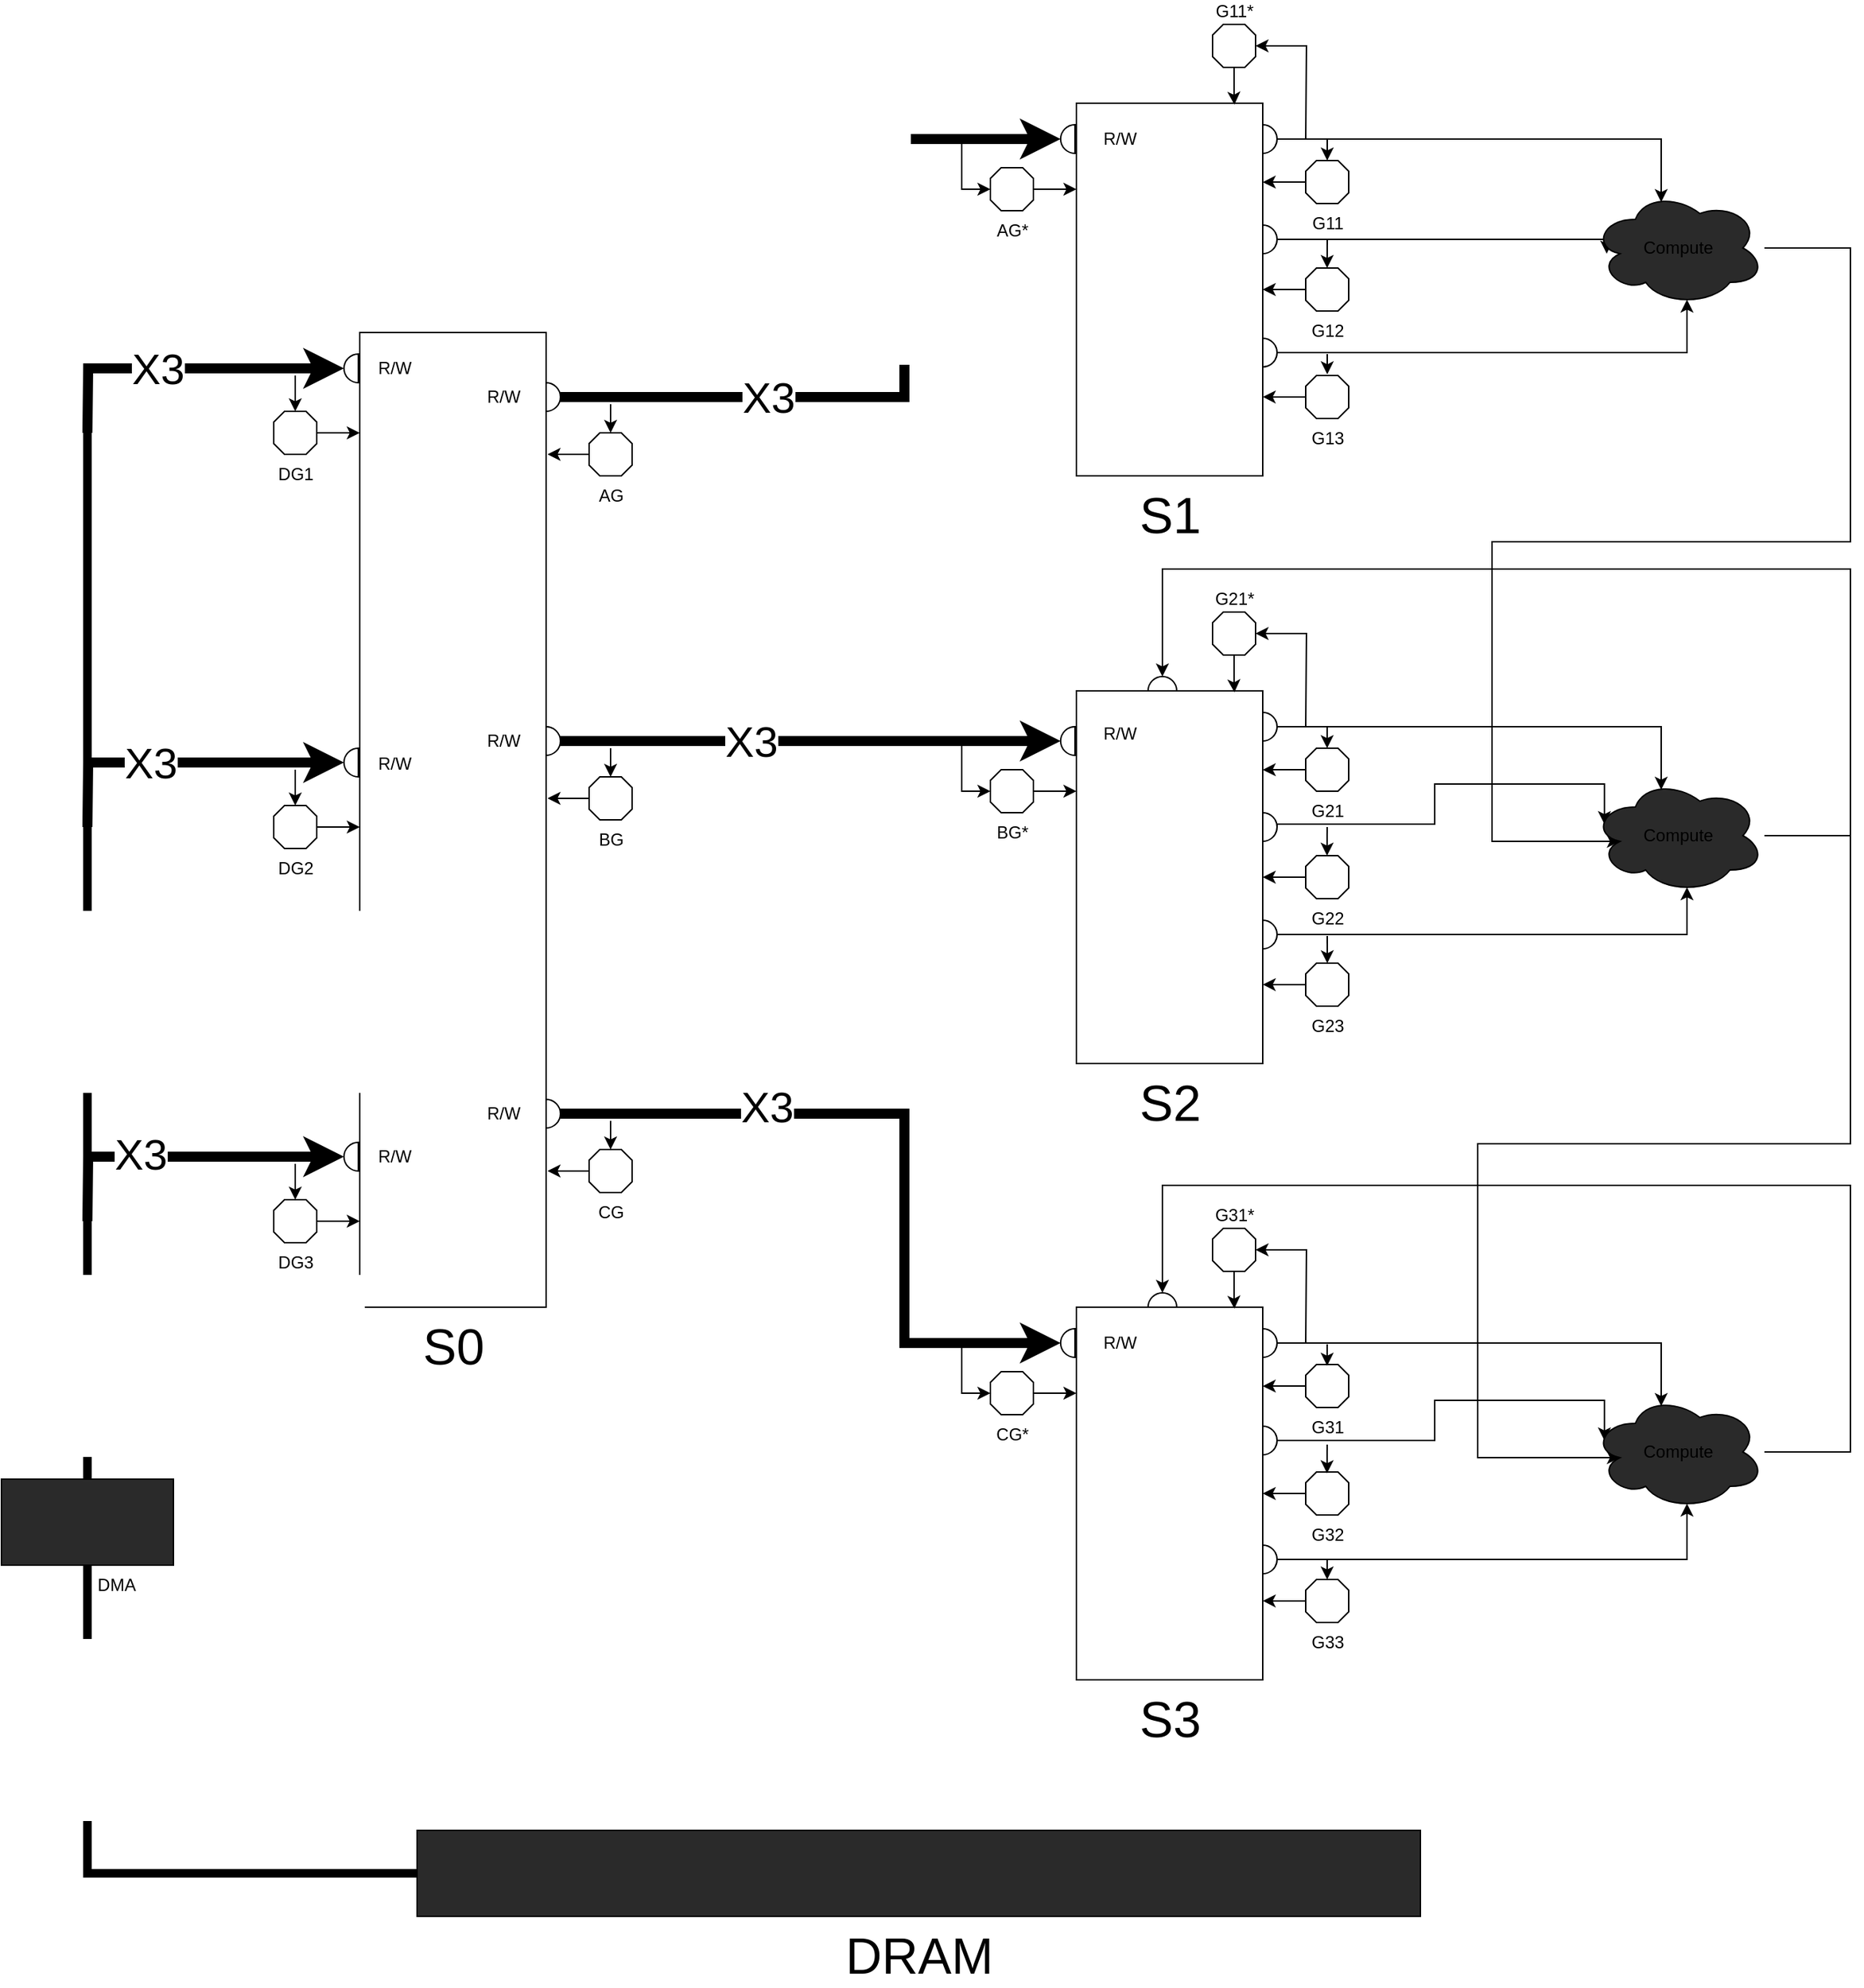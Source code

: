 <mxfile version="13.1.3" pages="2">
    <diagram id="6hGFLwfOUW9BJ-s0fimq" name="Page-1">
        <mxGraphModel dx="2553" dy="1896" grid="1" gridSize="10" guides="1" tooltips="1" connect="1" arrows="1" fold="1" page="1" pageScale="1" pageWidth="827" pageHeight="1169" math="0" shadow="0">
            <root>
                <mxCell id="0"/>
                <mxCell id="1" parent="0"/>
                <mxCell id="2" value="&lt;font style=&quot;font-size: 35px&quot;&gt;S0&lt;/font&gt;" style="verticalLabelPosition=bottom;verticalAlign=top;html=1;shape=mxgraph.basic.rect;fillColor2=none;strokeWidth=1;size=20;indent=5;" parent="1" vertex="1">
                    <mxGeometry x="180" y="-135" width="130" height="680" as="geometry"/>
                </mxCell>
                <mxCell id="91" style="edgeStyle=orthogonalEdgeStyle;rounded=0;orthogonalLoop=1;jettySize=auto;html=1;startArrow=classic;startFill=1;endArrow=none;endFill=0;exitX=0.5;exitY=0;exitDx=0;exitDy=0;exitPerimeter=0;" parent="1" source="5" edge="1">
                    <mxGeometry relative="1" as="geometry">
                        <mxPoint x="355" y="-85" as="targetPoint"/>
                        <Array as="points">
                            <mxPoint x="355" y="-75"/>
                        </Array>
                    </mxGeometry>
                </mxCell>
                <mxCell id="307" style="edgeStyle=orthogonalEdgeStyle;rounded=0;orthogonalLoop=1;jettySize=auto;html=1;strokeWidth=1;" parent="1" source="5" edge="1">
                    <mxGeometry relative="1" as="geometry">
                        <mxPoint x="311" y="-50" as="targetPoint"/>
                    </mxGeometry>
                </mxCell>
                <mxCell id="5" value="AG" style="verticalLabelPosition=bottom;verticalAlign=top;html=1;shape=mxgraph.basic.polygon;polyCoords=[[0.25,0],[0.75,0],[1,0.25],[1,0.75],[0.75,1],[0.25,1],[0,0.75],[0,0.25]];polyline=0;" parent="1" vertex="1">
                    <mxGeometry x="340" y="-65" width="30" height="30" as="geometry"/>
                </mxCell>
                <mxCell id="242" style="edgeStyle=orthogonalEdgeStyle;rounded=0;orthogonalLoop=1;jettySize=auto;html=1;entryX=0.5;entryY=1;entryDx=0;entryDy=0;entryPerimeter=0;strokeWidth=7;" parent="1" source="19" target="45" edge="1">
                    <mxGeometry relative="1" as="geometry">
                        <Array as="points">
                            <mxPoint x="560" y="-90"/>
                            <mxPoint x="560" y="-270"/>
                        </Array>
                    </mxGeometry>
                </mxCell>
                <mxCell id="300" value="&lt;font style=&quot;font-size: 30px&quot;&gt;X3&lt;/font&gt;" style="edgeLabel;html=1;align=center;verticalAlign=middle;resizable=0;points=[];" parent="242" vertex="1" connectable="0">
                    <mxGeometry x="-0.31" y="88" relative="1" as="geometry">
                        <mxPoint x="-37.65" y="88" as="offset"/>
                    </mxGeometry>
                </mxCell>
                <mxCell id="19" value="" style="verticalLabelPosition=bottom;verticalAlign=top;html=1;shape=mxgraph.basic.half_circle;rotation=-90;fillColor=#FFFFFF;" parent="1" vertex="1">
                    <mxGeometry x="305" y="-95" width="20" height="10" as="geometry"/>
                </mxCell>
                <mxCell id="31" style="edgeStyle=orthogonalEdgeStyle;rounded=0;orthogonalLoop=1;jettySize=auto;html=1;strokeWidth=6;endArrow=none;endFill=0;" parent="1" source="24" edge="1">
                    <mxGeometry relative="1" as="geometry">
                        <Array as="points">
                            <mxPoint x="580" y="940"/>
                            <mxPoint x="-10" y="940"/>
                        </Array>
                        <mxPoint x="-10" y="-65" as="targetPoint"/>
                    </mxGeometry>
                </mxCell>
                <mxCell id="24" value="&lt;font style=&quot;font-size: 35px&quot;&gt;DRAM&lt;/font&gt;" style="verticalLabelPosition=bottom;verticalAlign=top;html=1;shape=mxgraph.basic.rect;fillColor2=none;strokeWidth=1;size=20;indent=5;fillColor=#2A2A2A;" parent="1" vertex="1">
                    <mxGeometry x="220" y="910" width="700" height="60" as="geometry"/>
                </mxCell>
                <mxCell id="297" style="edgeStyle=orthogonalEdgeStyle;rounded=0;orthogonalLoop=1;jettySize=auto;html=1;startArrow=classic;startFill=1;endArrow=none;endFill=0;strokeWidth=7;" parent="1" source="28" edge="1">
                    <mxGeometry relative="1" as="geometry">
                        <mxPoint x="-10" y="-65" as="targetPoint"/>
                    </mxGeometry>
                </mxCell>
                <mxCell id="304" value="&lt;span style=&quot;font-size: 30px&quot;&gt;X3&lt;/span&gt;" style="edgeLabel;html=1;align=center;verticalAlign=middle;resizable=0;points=[];" parent="297" vertex="1" connectable="0">
                    <mxGeometry x="0.165" relative="1" as="geometry">
                        <mxPoint as="offset"/>
                    </mxGeometry>
                </mxCell>
                <mxCell id="28" value="&lt;blockquote style=&quot;margin: 0 0 0 40px ; border: none ; padding: 0px&quot;&gt;&lt;br&gt;&lt;/blockquote&gt;" style="verticalLabelPosition=bottom;verticalAlign=middle;html=1;shape=mxgraph.basic.half_circle;rotation=90;fillColor=#FFFFFF;labelPosition=center;align=center;horizontal=0;" parent="1" vertex="1">
                    <mxGeometry x="164" y="-115" width="20" height="10" as="geometry"/>
                </mxCell>
                <mxCell id="30" style="edgeStyle=orthogonalEdgeStyle;rounded=0;orthogonalLoop=1;jettySize=auto;html=1;" parent="1" edge="1">
                    <mxGeometry relative="1" as="geometry">
                        <mxPoint x="180" y="-65" as="targetPoint"/>
                        <mxPoint x="150" y="-65" as="sourcePoint"/>
                    </mxGeometry>
                </mxCell>
                <mxCell id="96" style="edgeStyle=orthogonalEdgeStyle;rounded=0;orthogonalLoop=1;jettySize=auto;html=1;startArrow=classic;startFill=1;endArrow=none;endFill=0;" parent="1" source="29" edge="1">
                    <mxGeometry relative="1" as="geometry">
                        <mxPoint x="135" y="-105" as="targetPoint"/>
                    </mxGeometry>
                </mxCell>
                <mxCell id="29" value="DG1" style="verticalLabelPosition=bottom;verticalAlign=top;html=1;shape=mxgraph.basic.polygon;polyCoords=[[0.25,0],[0.75,0],[1,0.25],[1,0.75],[0.75,1],[0.25,1],[0,0.75],[0,0.25]];polyline=0;" parent="1" vertex="1">
                    <mxGeometry x="120" y="-80" width="30" height="30" as="geometry"/>
                </mxCell>
                <mxCell id="34" value="&lt;blockquote style=&quot;margin: 0 0 0 40px ; border: none ; padding: 0px&quot;&gt;DMA&lt;/blockquote&gt;" style="verticalLabelPosition=bottom;verticalAlign=top;html=1;shape=mxgraph.basic.rect;fillColor2=none;strokeWidth=1;size=20;indent=5;fillColor=#2A2A2A;" parent="1" vertex="1">
                    <mxGeometry x="-70" y="665" width="120" height="60" as="geometry"/>
                </mxCell>
                <mxCell id="35" value="&lt;font style=&quot;font-size: 35px&quot;&gt;S1&lt;br&gt;&lt;br&gt;&lt;/font&gt;" style="verticalLabelPosition=bottom;verticalAlign=top;html=1;shape=mxgraph.basic.rect;fillColor2=none;strokeWidth=1;size=20;indent=5;" parent="1" vertex="1">
                    <mxGeometry x="680" y="-295" width="130" height="260" as="geometry"/>
                </mxCell>
                <mxCell id="36" style="edgeStyle=orthogonalEdgeStyle;rounded=0;orthogonalLoop=1;jettySize=auto;html=1;entryX=1;entryY=0.212;entryDx=0;entryDy=0;entryPerimeter=0;" parent="1" source="37" target="35" edge="1">
                    <mxGeometry relative="1" as="geometry"/>
                </mxCell>
                <mxCell id="330" style="edgeStyle=orthogonalEdgeStyle;rounded=0;orthogonalLoop=1;jettySize=auto;html=1;strokeWidth=1;startArrow=classic;startFill=1;endArrow=none;endFill=0;" parent="1" edge="1">
                    <mxGeometry relative="1" as="geometry">
                        <mxPoint x="855" y="-270" as="targetPoint"/>
                        <mxPoint x="855" y="-255" as="sourcePoint"/>
                    </mxGeometry>
                </mxCell>
                <mxCell id="37" value="G11" style="verticalLabelPosition=bottom;verticalAlign=top;html=1;shape=mxgraph.basic.polygon;polyCoords=[[0.25,0],[0.75,0],[1,0.25],[1,0.75],[0.75,1],[0.25,1],[0,0.75],[0,0.25]];polyline=0;" parent="1" vertex="1">
                    <mxGeometry x="840" y="-255" width="30" height="30" as="geometry"/>
                </mxCell>
                <mxCell id="38" style="edgeStyle=orthogonalEdgeStyle;rounded=0;orthogonalLoop=1;jettySize=auto;html=1;" parent="1" source="39" target="35" edge="1">
                    <mxGeometry relative="1" as="geometry"/>
                </mxCell>
                <mxCell id="39" value="G12" style="verticalLabelPosition=bottom;verticalAlign=top;html=1;shape=mxgraph.basic.polygon;polyCoords=[[0.25,0],[0.75,0],[1,0.25],[1,0.75],[0.75,1],[0.25,1],[0,0.75],[0,0.25]];polyline=0;" parent="1" vertex="1">
                    <mxGeometry x="840" y="-180" width="30" height="30" as="geometry"/>
                </mxCell>
                <mxCell id="40" style="edgeStyle=orthogonalEdgeStyle;rounded=0;orthogonalLoop=1;jettySize=auto;html=1;entryX=1;entryY=0.788;entryDx=0;entryDy=0;entryPerimeter=0;" parent="1" source="41" target="35" edge="1">
                    <mxGeometry relative="1" as="geometry"/>
                </mxCell>
                <mxCell id="41" value="G13" style="verticalLabelPosition=bottom;verticalAlign=top;html=1;shape=mxgraph.basic.polygon;polyCoords=[[0.25,0],[0.75,0],[1,0.25],[1,0.75],[0.75,1],[0.25,1],[0,0.75],[0,0.25]];polyline=0;" parent="1" vertex="1">
                    <mxGeometry x="840" y="-105" width="30" height="30" as="geometry"/>
                </mxCell>
                <mxCell id="109" style="edgeStyle=orthogonalEdgeStyle;rounded=0;orthogonalLoop=1;jettySize=auto;html=1;exitX=0.5;exitY=1;exitDx=0;exitDy=0;exitPerimeter=0;entryX=0.4;entryY=0.1;entryDx=0;entryDy=0;entryPerimeter=0;startArrow=none;startFill=0;endArrow=classic;endFill=1;" parent="1" source="42" target="105" edge="1">
                    <mxGeometry relative="1" as="geometry"/>
                </mxCell>
                <mxCell id="42" value="" style="verticalLabelPosition=bottom;verticalAlign=top;html=1;shape=mxgraph.basic.half_circle;rotation=-90;fillColor=#FFFFFF;" parent="1" vertex="1">
                    <mxGeometry x="805" y="-275" width="20" height="10" as="geometry"/>
                </mxCell>
                <mxCell id="108" style="edgeStyle=orthogonalEdgeStyle;rounded=0;orthogonalLoop=1;jettySize=auto;html=1;exitX=0.5;exitY=1;exitDx=0;exitDy=0;exitPerimeter=0;startArrow=none;startFill=0;endArrow=classic;endFill=1;" parent="1" source="43" edge="1">
                    <mxGeometry relative="1" as="geometry">
                        <mxPoint x="1050" y="-190" as="targetPoint"/>
                        <Array as="points">
                            <mxPoint x="1050" y="-200"/>
                        </Array>
                    </mxGeometry>
                </mxCell>
                <mxCell id="43" value="" style="verticalLabelPosition=bottom;verticalAlign=top;html=1;shape=mxgraph.basic.half_circle;rotation=-90;fillColor=#FFFFFF;" parent="1" vertex="1">
                    <mxGeometry x="805" y="-205" width="20" height="10" as="geometry"/>
                </mxCell>
                <mxCell id="106" style="edgeStyle=orthogonalEdgeStyle;rounded=0;orthogonalLoop=1;jettySize=auto;html=1;exitX=0.5;exitY=1;exitDx=0;exitDy=0;exitPerimeter=0;entryX=0.55;entryY=0.95;entryDx=0;entryDy=0;entryPerimeter=0;startArrow=none;startFill=0;endArrow=classic;endFill=1;" parent="1" source="44" target="105" edge="1">
                    <mxGeometry relative="1" as="geometry">
                        <Array as="points">
                            <mxPoint x="1106" y="-121"/>
                        </Array>
                    </mxGeometry>
                </mxCell>
                <mxCell id="44" value="" style="verticalLabelPosition=bottom;verticalAlign=top;html=1;shape=mxgraph.basic.half_circle;rotation=-90;fillColor=#FFFFFF;" parent="1" vertex="1">
                    <mxGeometry x="805" y="-126" width="20" height="10" as="geometry"/>
                </mxCell>
                <mxCell id="45" value="" style="verticalLabelPosition=bottom;verticalAlign=top;html=1;shape=mxgraph.basic.half_circle;rotation=90;fillColor=#FFFFFF;" parent="1" vertex="1">
                    <mxGeometry x="664" y="-275" width="20" height="10" as="geometry"/>
                </mxCell>
                <mxCell id="46" style="edgeStyle=orthogonalEdgeStyle;rounded=0;orthogonalLoop=1;jettySize=auto;html=1;" parent="1" source="47" edge="1">
                    <mxGeometry relative="1" as="geometry">
                        <mxPoint x="680" y="-235" as="targetPoint"/>
                    </mxGeometry>
                </mxCell>
                <mxCell id="93" style="edgeStyle=orthogonalEdgeStyle;rounded=0;orthogonalLoop=1;jettySize=auto;html=1;startArrow=classic;startFill=1;endArrow=none;endFill=0;" parent="1" source="47" edge="1">
                    <mxGeometry relative="1" as="geometry">
                        <mxPoint x="600" y="-265" as="targetPoint"/>
                    </mxGeometry>
                </mxCell>
                <mxCell id="47" value="AG*" style="verticalLabelPosition=bottom;verticalAlign=top;html=1;shape=mxgraph.basic.polygon;polyCoords=[[0.25,0],[0.75,0],[1,0.25],[1,0.75],[0.75,1],[0.25,1],[0,0.75],[0,0.25]];polyline=0;" parent="1" vertex="1">
                    <mxGeometry x="620" y="-250" width="30" height="30" as="geometry"/>
                </mxCell>
                <mxCell id="166" style="edgeStyle=orthogonalEdgeStyle;rounded=0;orthogonalLoop=1;jettySize=auto;html=1;entryX=0.16;entryY=0.55;entryDx=0;entryDy=0;entryPerimeter=0;startArrow=none;startFill=0;endArrow=classic;endFill=1;jumpStyle=arc;jumpSize=20;" parent="1" source="105" target="136" edge="1">
                    <mxGeometry relative="1" as="geometry">
                        <Array as="points">
                            <mxPoint x="1220" y="-194"/>
                            <mxPoint x="1220" y="11"/>
                            <mxPoint x="970" y="11"/>
                            <mxPoint x="970" y="220"/>
                        </Array>
                    </mxGeometry>
                </mxCell>
                <mxCell id="105" value="Compute" style="ellipse;shape=cloud;whiteSpace=wrap;html=1;fillColor=#2A2A2A;" parent="1" vertex="1">
                    <mxGeometry x="1040" y="-234" width="120" height="80" as="geometry"/>
                </mxCell>
                <mxCell id="115" style="edgeStyle=orthogonalEdgeStyle;rounded=0;orthogonalLoop=1;jettySize=auto;html=1;startArrow=none;startFill=0;endArrow=classic;endFill=1;entryX=0.848;entryY=0.004;entryDx=0;entryDy=0;entryPerimeter=0;" parent="1" source="114" target="35" edge="1">
                    <mxGeometry relative="1" as="geometry">
                        <mxPoint x="790" y="-300" as="targetPoint"/>
                    </mxGeometry>
                </mxCell>
                <mxCell id="117" style="edgeStyle=orthogonalEdgeStyle;rounded=0;orthogonalLoop=1;jettySize=auto;html=1;startArrow=classic;startFill=1;endArrow=none;endFill=0;" parent="1" source="114" edge="1">
                    <mxGeometry relative="1" as="geometry">
                        <mxPoint x="840" y="-270" as="targetPoint"/>
                    </mxGeometry>
                </mxCell>
                <mxCell id="114" value="G11*" style="verticalLabelPosition=top;verticalAlign=bottom;html=1;shape=mxgraph.basic.polygon;polyCoords=[[0.25,0],[0.75,0],[1,0.25],[1,0.75],[0.75,1],[0.25,1],[0,0.75],[0,0.25]];polyline=0;labelPosition=center;align=center;" parent="1" vertex="1">
                    <mxGeometry x="775" y="-350" width="30" height="30" as="geometry"/>
                </mxCell>
                <mxCell id="118" value="&lt;font style=&quot;font-size: 35px&quot;&gt;S2&lt;/font&gt;" style="verticalLabelPosition=bottom;verticalAlign=top;html=1;shape=mxgraph.basic.rect;fillColor2=none;strokeWidth=1;size=20;indent=5;" parent="1" vertex="1">
                    <mxGeometry x="680" y="115" width="130" height="260" as="geometry"/>
                </mxCell>
                <mxCell id="119" style="edgeStyle=orthogonalEdgeStyle;rounded=0;orthogonalLoop=1;jettySize=auto;html=1;entryX=1;entryY=0.212;entryDx=0;entryDy=0;entryPerimeter=0;" parent="1" source="120" target="118" edge="1">
                    <mxGeometry relative="1" as="geometry"/>
                </mxCell>
                <mxCell id="120" value="G21" style="verticalLabelPosition=bottom;verticalAlign=top;html=1;shape=mxgraph.basic.polygon;polyCoords=[[0.25,0],[0.75,0],[1,0.25],[1,0.75],[0.75,1],[0.25,1],[0,0.75],[0,0.25]];polyline=0;" parent="1" vertex="1">
                    <mxGeometry x="840" y="155" width="30" height="30" as="geometry"/>
                </mxCell>
                <mxCell id="121" style="edgeStyle=orthogonalEdgeStyle;rounded=0;orthogonalLoop=1;jettySize=auto;html=1;" parent="1" source="122" target="118" edge="1">
                    <mxGeometry relative="1" as="geometry"/>
                </mxCell>
                <mxCell id="122" value="G22" style="verticalLabelPosition=bottom;verticalAlign=top;html=1;shape=mxgraph.basic.polygon;polyCoords=[[0.25,0],[0.75,0],[1,0.25],[1,0.75],[0.75,1],[0.25,1],[0,0.75],[0,0.25]];polyline=0;" parent="1" vertex="1">
                    <mxGeometry x="840" y="230" width="30" height="30" as="geometry"/>
                </mxCell>
                <mxCell id="123" style="edgeStyle=orthogonalEdgeStyle;rounded=0;orthogonalLoop=1;jettySize=auto;html=1;entryX=1;entryY=0.788;entryDx=0;entryDy=0;entryPerimeter=0;" parent="1" source="124" target="118" edge="1">
                    <mxGeometry relative="1" as="geometry"/>
                </mxCell>
                <mxCell id="124" value="G23" style="verticalLabelPosition=bottom;verticalAlign=top;html=1;shape=mxgraph.basic.polygon;polyCoords=[[0.25,0],[0.75,0],[1,0.25],[1,0.75],[0.75,1],[0.25,1],[0,0.75],[0,0.25]];polyline=0;" parent="1" vertex="1">
                    <mxGeometry x="840" y="305" width="30" height="30" as="geometry"/>
                </mxCell>
                <mxCell id="125" style="edgeStyle=orthogonalEdgeStyle;rounded=0;orthogonalLoop=1;jettySize=auto;html=1;exitX=0.5;exitY=1;exitDx=0;exitDy=0;exitPerimeter=0;entryX=0.4;entryY=0.1;entryDx=0;entryDy=0;entryPerimeter=0;startArrow=none;startFill=0;endArrow=classic;endFill=1;" parent="1" source="126" target="136" edge="1">
                    <mxGeometry relative="1" as="geometry"/>
                </mxCell>
                <mxCell id="126" value="" style="verticalLabelPosition=bottom;verticalAlign=top;html=1;shape=mxgraph.basic.half_circle;rotation=-90;fillColor=#FFFFFF;" parent="1" vertex="1">
                    <mxGeometry x="805" y="135" width="20" height="10" as="geometry"/>
                </mxCell>
                <mxCell id="127" style="edgeStyle=orthogonalEdgeStyle;rounded=0;orthogonalLoop=1;jettySize=auto;html=1;exitX=0.5;exitY=1;exitDx=0;exitDy=0;exitPerimeter=0;startArrow=none;startFill=0;endArrow=classic;endFill=1;entryX=0.07;entryY=0.4;entryDx=0;entryDy=0;entryPerimeter=0;" parent="1" source="128" target="136" edge="1">
                    <mxGeometry relative="1" as="geometry">
                        <mxPoint x="1050" y="220" as="targetPoint"/>
                        <Array as="points">
                            <mxPoint x="820" y="208"/>
                            <mxPoint x="930" y="208"/>
                            <mxPoint x="930" y="180"/>
                            <mxPoint x="1048" y="180"/>
                        </Array>
                    </mxGeometry>
                </mxCell>
                <mxCell id="128" value="" style="verticalLabelPosition=bottom;verticalAlign=top;html=1;shape=mxgraph.basic.half_circle;rotation=-90;fillColor=#FFFFFF;" parent="1" vertex="1">
                    <mxGeometry x="805" y="205" width="20" height="10" as="geometry"/>
                </mxCell>
                <mxCell id="129" style="edgeStyle=orthogonalEdgeStyle;rounded=0;orthogonalLoop=1;jettySize=auto;html=1;exitX=0.5;exitY=1;exitDx=0;exitDy=0;exitPerimeter=0;entryX=0.55;entryY=0.95;entryDx=0;entryDy=0;entryPerimeter=0;startArrow=none;startFill=0;endArrow=classic;endFill=1;" parent="1" source="130" target="136" edge="1">
                    <mxGeometry relative="1" as="geometry"/>
                </mxCell>
                <mxCell id="130" value="" style="verticalLabelPosition=bottom;verticalAlign=top;html=1;shape=mxgraph.basic.half_circle;rotation=-90;fillColor=#FFFFFF;" parent="1" vertex="1">
                    <mxGeometry x="805" y="280" width="20" height="10" as="geometry"/>
                </mxCell>
                <mxCell id="135" style="edgeStyle=orthogonalEdgeStyle;rounded=0;orthogonalLoop=1;jettySize=auto;html=1;startArrow=none;startFill=0;endArrow=classic;endFill=1;entryX=0.5;entryY=1;entryDx=0;entryDy=0;entryPerimeter=0;" parent="1" source="136" target="137" edge="1">
                    <mxGeometry relative="1" as="geometry">
                        <mxPoint x="741" y="90" as="targetPoint"/>
                        <Array as="points">
                            <mxPoint x="1220" y="216"/>
                            <mxPoint x="1220" y="30"/>
                            <mxPoint x="740" y="30"/>
                        </Array>
                    </mxGeometry>
                </mxCell>
                <mxCell id="167" style="edgeStyle=orthogonalEdgeStyle;rounded=0;jumpStyle=arc;jumpSize=20;orthogonalLoop=1;jettySize=auto;html=1;startArrow=none;startFill=0;endArrow=classic;endFill=1;entryX=0.16;entryY=0.55;entryDx=0;entryDy=0;entryPerimeter=0;" parent="1" source="136" target="160" edge="1">
                    <mxGeometry relative="1" as="geometry">
                        <mxPoint x="980" y="550" as="targetPoint"/>
                        <Array as="points">
                            <mxPoint x="1220" y="216"/>
                            <mxPoint x="1220" y="431"/>
                            <mxPoint x="960" y="431"/>
                            <mxPoint x="960" y="650"/>
                        </Array>
                    </mxGeometry>
                </mxCell>
                <mxCell id="136" value="&lt;span&gt;Compute&lt;/span&gt;" style="ellipse;shape=cloud;whiteSpace=wrap;html=1;fillColor=#2A2A2A;" parent="1" vertex="1">
                    <mxGeometry x="1040" y="176" width="120" height="80" as="geometry"/>
                </mxCell>
                <mxCell id="137" value="" style="verticalLabelPosition=bottom;verticalAlign=top;html=1;shape=mxgraph.basic.half_circle;rotation=-180;fillColor=#FFFFFF;" parent="1" vertex="1">
                    <mxGeometry x="730" y="105" width="20" height="10" as="geometry"/>
                </mxCell>
                <mxCell id="138" style="edgeStyle=orthogonalEdgeStyle;rounded=0;orthogonalLoop=1;jettySize=auto;html=1;startArrow=none;startFill=0;endArrow=classic;endFill=1;entryX=0.848;entryY=0.004;entryDx=0;entryDy=0;entryPerimeter=0;" parent="1" source="140" target="118" edge="1">
                    <mxGeometry relative="1" as="geometry">
                        <mxPoint x="790" y="110" as="targetPoint"/>
                    </mxGeometry>
                </mxCell>
                <mxCell id="139" style="edgeStyle=orthogonalEdgeStyle;rounded=0;orthogonalLoop=1;jettySize=auto;html=1;startArrow=classic;startFill=1;endArrow=none;endFill=0;" parent="1" source="140" edge="1">
                    <mxGeometry relative="1" as="geometry">
                        <mxPoint x="840" y="140" as="targetPoint"/>
                    </mxGeometry>
                </mxCell>
                <mxCell id="140" value="G21*" style="verticalLabelPosition=top;verticalAlign=bottom;html=1;shape=mxgraph.basic.polygon;polyCoords=[[0.25,0],[0.75,0],[1,0.25],[1,0.75],[0.75,1],[0.25,1],[0,0.75],[0,0.25]];polyline=0;labelPosition=center;align=center;" parent="1" vertex="1">
                    <mxGeometry x="775" y="60" width="30" height="30" as="geometry"/>
                </mxCell>
                <mxCell id="142" value="&lt;font style=&quot;font-size: 35px&quot;&gt;S3&lt;br&gt;&lt;br&gt;&lt;/font&gt;" style="verticalLabelPosition=bottom;verticalAlign=top;html=1;shape=mxgraph.basic.rect;fillColor2=none;strokeWidth=1;size=20;indent=5;" parent="1" vertex="1">
                    <mxGeometry x="680" y="545" width="130" height="260" as="geometry"/>
                </mxCell>
                <mxCell id="143" style="edgeStyle=orthogonalEdgeStyle;rounded=0;orthogonalLoop=1;jettySize=auto;html=1;entryX=1;entryY=0.212;entryDx=0;entryDy=0;entryPerimeter=0;" parent="1" source="144" target="142" edge="1">
                    <mxGeometry relative="1" as="geometry"/>
                </mxCell>
                <mxCell id="144" value="G31" style="verticalLabelPosition=bottom;verticalAlign=top;html=1;shape=mxgraph.basic.polygon;polyCoords=[[0.25,0],[0.75,0],[1,0.25],[1,0.75],[0.75,1],[0.25,1],[0,0.75],[0,0.25]];polyline=0;" parent="1" vertex="1">
                    <mxGeometry x="840" y="585" width="30" height="30" as="geometry"/>
                </mxCell>
                <mxCell id="145" style="edgeStyle=orthogonalEdgeStyle;rounded=0;orthogonalLoop=1;jettySize=auto;html=1;" parent="1" source="146" target="142" edge="1">
                    <mxGeometry relative="1" as="geometry"/>
                </mxCell>
                <mxCell id="146" value="G32" style="verticalLabelPosition=bottom;verticalAlign=top;html=1;shape=mxgraph.basic.polygon;polyCoords=[[0.25,0],[0.75,0],[1,0.25],[1,0.75],[0.75,1],[0.25,1],[0,0.75],[0,0.25]];polyline=0;" parent="1" vertex="1">
                    <mxGeometry x="840" y="660" width="30" height="30" as="geometry"/>
                </mxCell>
                <mxCell id="147" style="edgeStyle=orthogonalEdgeStyle;rounded=0;orthogonalLoop=1;jettySize=auto;html=1;entryX=1;entryY=0.788;entryDx=0;entryDy=0;entryPerimeter=0;" parent="1" source="148" target="142" edge="1">
                    <mxGeometry relative="1" as="geometry"/>
                </mxCell>
                <mxCell id="148" value="G33" style="verticalLabelPosition=bottom;verticalAlign=top;html=1;shape=mxgraph.basic.polygon;polyCoords=[[0.25,0],[0.75,0],[1,0.25],[1,0.75],[0.75,1],[0.25,1],[0,0.75],[0,0.25]];polyline=0;" parent="1" vertex="1">
                    <mxGeometry x="840" y="735" width="30" height="30" as="geometry"/>
                </mxCell>
                <mxCell id="149" style="edgeStyle=orthogonalEdgeStyle;rounded=0;orthogonalLoop=1;jettySize=auto;html=1;exitX=0.5;exitY=1;exitDx=0;exitDy=0;exitPerimeter=0;entryX=0.4;entryY=0.1;entryDx=0;entryDy=0;entryPerimeter=0;startArrow=none;startFill=0;endArrow=classic;endFill=1;" parent="1" source="150" target="160" edge="1">
                    <mxGeometry relative="1" as="geometry"/>
                </mxCell>
                <mxCell id="150" value="" style="verticalLabelPosition=bottom;verticalAlign=top;html=1;shape=mxgraph.basic.half_circle;rotation=-90;fillColor=#FFFFFF;" parent="1" vertex="1">
                    <mxGeometry x="805" y="565" width="20" height="10" as="geometry"/>
                </mxCell>
                <mxCell id="151" style="edgeStyle=orthogonalEdgeStyle;rounded=0;orthogonalLoop=1;jettySize=auto;html=1;exitX=0.5;exitY=1;exitDx=0;exitDy=0;exitPerimeter=0;startArrow=none;startFill=0;endArrow=classic;endFill=1;entryX=0.07;entryY=0.4;entryDx=0;entryDy=0;entryPerimeter=0;" parent="1" source="152" target="160" edge="1">
                    <mxGeometry relative="1" as="geometry">
                        <mxPoint x="1050" y="650" as="targetPoint"/>
                        <Array as="points">
                            <mxPoint x="820" y="638"/>
                            <mxPoint x="930" y="638"/>
                            <mxPoint x="930" y="610"/>
                            <mxPoint x="1048" y="610"/>
                        </Array>
                    </mxGeometry>
                </mxCell>
                <mxCell id="152" value="" style="verticalLabelPosition=bottom;verticalAlign=top;html=1;shape=mxgraph.basic.half_circle;rotation=-90;fillColor=#FFFFFF;" parent="1" vertex="1">
                    <mxGeometry x="805" y="633" width="20" height="10" as="geometry"/>
                </mxCell>
                <mxCell id="153" style="edgeStyle=orthogonalEdgeStyle;rounded=0;orthogonalLoop=1;jettySize=auto;html=1;exitX=0.5;exitY=1;exitDx=0;exitDy=0;exitPerimeter=0;entryX=0.55;entryY=0.95;entryDx=0;entryDy=0;entryPerimeter=0;startArrow=none;startFill=0;endArrow=classic;endFill=1;" parent="1" source="154" target="160" edge="1">
                    <mxGeometry relative="1" as="geometry"/>
                </mxCell>
                <mxCell id="154" value="" style="verticalLabelPosition=bottom;verticalAlign=top;html=1;shape=mxgraph.basic.half_circle;rotation=-90;fillColor=#FFFFFF;" parent="1" vertex="1">
                    <mxGeometry x="805" y="716" width="20" height="10" as="geometry"/>
                </mxCell>
                <mxCell id="159" style="edgeStyle=orthogonalEdgeStyle;rounded=0;orthogonalLoop=1;jettySize=auto;html=1;startArrow=none;startFill=0;endArrow=classic;endFill=1;entryX=0.5;entryY=1;entryDx=0;entryDy=0;entryPerimeter=0;" parent="1" source="160" target="161" edge="1">
                    <mxGeometry relative="1" as="geometry">
                        <mxPoint x="741" y="520" as="targetPoint"/>
                        <Array as="points">
                            <mxPoint x="1220" y="646"/>
                            <mxPoint x="1220" y="460"/>
                            <mxPoint x="740" y="460"/>
                        </Array>
                    </mxGeometry>
                </mxCell>
                <mxCell id="160" value="&lt;span&gt;Compute&lt;/span&gt;" style="ellipse;shape=cloud;whiteSpace=wrap;html=1;fillColor=#2A2A2A;" parent="1" vertex="1">
                    <mxGeometry x="1040" y="606" width="120" height="80" as="geometry"/>
                </mxCell>
                <mxCell id="161" value="" style="verticalLabelPosition=bottom;verticalAlign=top;html=1;shape=mxgraph.basic.half_circle;rotation=-180;fillColor=#FFFFFF;" parent="1" vertex="1">
                    <mxGeometry x="730" y="535" width="20" height="10" as="geometry"/>
                </mxCell>
                <mxCell id="162" style="edgeStyle=orthogonalEdgeStyle;rounded=0;orthogonalLoop=1;jettySize=auto;html=1;startArrow=none;startFill=0;endArrow=classic;endFill=1;entryX=0.848;entryY=0.004;entryDx=0;entryDy=0;entryPerimeter=0;" parent="1" source="164" target="142" edge="1">
                    <mxGeometry relative="1" as="geometry">
                        <mxPoint x="790" y="540" as="targetPoint"/>
                    </mxGeometry>
                </mxCell>
                <mxCell id="163" style="edgeStyle=orthogonalEdgeStyle;rounded=0;orthogonalLoop=1;jettySize=auto;html=1;startArrow=classic;startFill=1;endArrow=none;endFill=0;" parent="1" source="164" edge="1">
                    <mxGeometry relative="1" as="geometry">
                        <mxPoint x="840" y="570" as="targetPoint"/>
                    </mxGeometry>
                </mxCell>
                <mxCell id="164" value="G31*" style="verticalLabelPosition=top;verticalAlign=bottom;html=1;shape=mxgraph.basic.polygon;polyCoords=[[0.25,0],[0.75,0],[1,0.25],[1,0.75],[0.75,1],[0.25,1],[0,0.75],[0,0.25]];polyline=0;labelPosition=center;align=center;" parent="1" vertex="1">
                    <mxGeometry x="775" y="490" width="30" height="30" as="geometry"/>
                </mxCell>
                <mxCell id="173" value="R/W" style="text;html=1;align=center;verticalAlign=middle;resizable=0;points=[];autosize=1;" parent="1" vertex="1">
                    <mxGeometry x="260" y="-100" width="40" height="20" as="geometry"/>
                </mxCell>
                <mxCell id="179" value="R/W" style="text;html=1;align=center;verticalAlign=middle;resizable=0;points=[];autosize=1;" parent="1" vertex="1">
                    <mxGeometry x="690" y="135" width="40" height="20" as="geometry"/>
                </mxCell>
                <mxCell id="245" style="edgeStyle=orthogonalEdgeStyle;rounded=0;orthogonalLoop=1;jettySize=auto;html=1;entryX=0.5;entryY=1;entryDx=0;entryDy=0;entryPerimeter=0;strokeWidth=7;" parent="1" source="187" target="213" edge="1">
                    <mxGeometry relative="1" as="geometry">
                        <Array as="points">
                            <mxPoint x="460" y="150"/>
                            <mxPoint x="460" y="150"/>
                        </Array>
                    </mxGeometry>
                </mxCell>
                <mxCell id="302" value="&lt;span style=&quot;font-size: 30px&quot;&gt;X3&lt;/span&gt;" style="edgeLabel;html=1;align=center;verticalAlign=middle;resizable=0;points=[];" parent="245" vertex="1" connectable="0">
                    <mxGeometry x="-0.163" y="-1" relative="1" as="geometry">
                        <mxPoint x="-12.94" y="-1" as="offset"/>
                    </mxGeometry>
                </mxCell>
                <mxCell id="187" value="" style="verticalLabelPosition=bottom;verticalAlign=top;html=1;shape=mxgraph.basic.half_circle;rotation=-90;fillColor=#FFFFFF;" parent="1" vertex="1">
                    <mxGeometry x="305" y="145" width="20" height="10" as="geometry"/>
                </mxCell>
                <mxCell id="190" value="R/W" style="text;html=1;align=center;verticalAlign=middle;resizable=0;points=[];autosize=1;" parent="1" vertex="1">
                    <mxGeometry x="260" y="140" width="40" height="20" as="geometry"/>
                </mxCell>
                <mxCell id="248" style="edgeStyle=orthogonalEdgeStyle;rounded=0;orthogonalLoop=1;jettySize=auto;html=1;exitX=0.5;exitY=1;exitDx=0;exitDy=0;exitPerimeter=0;entryX=0.5;entryY=1;entryDx=0;entryDy=0;entryPerimeter=0;strokeWidth=7;" parent="1" source="199" target="225" edge="1">
                    <mxGeometry relative="1" as="geometry">
                        <Array as="points">
                            <mxPoint x="560" y="410"/>
                            <mxPoint x="560" y="570"/>
                        </Array>
                    </mxGeometry>
                </mxCell>
                <mxCell id="303" value="&lt;span style=&quot;font-size: 30px&quot;&gt;X3&lt;/span&gt;" style="edgeLabel;html=1;align=center;verticalAlign=middle;resizable=0;points=[];" parent="248" vertex="1" connectable="0">
                    <mxGeometry x="-0.289" relative="1" as="geometry">
                        <mxPoint x="-37.65" y="-5" as="offset"/>
                    </mxGeometry>
                </mxCell>
                <mxCell id="199" value="" style="verticalLabelPosition=bottom;verticalAlign=top;html=1;shape=mxgraph.basic.half_circle;rotation=-90;fillColor=#FFFFFF;" parent="1" vertex="1">
                    <mxGeometry x="305" y="405" width="20" height="10" as="geometry"/>
                </mxCell>
                <mxCell id="202" value="R/W" style="text;html=1;align=center;verticalAlign=middle;resizable=0;points=[];autosize=1;" parent="1" vertex="1">
                    <mxGeometry x="260" y="400" width="40" height="20" as="geometry"/>
                </mxCell>
                <mxCell id="213" value="" style="verticalLabelPosition=bottom;verticalAlign=top;html=1;shape=mxgraph.basic.half_circle;rotation=90;fillColor=#FFFFFF;" parent="1" vertex="1">
                    <mxGeometry x="664" y="145" width="20" height="10" as="geometry"/>
                </mxCell>
                <mxCell id="214" style="edgeStyle=orthogonalEdgeStyle;rounded=0;orthogonalLoop=1;jettySize=auto;html=1;" parent="1" source="216" edge="1">
                    <mxGeometry relative="1" as="geometry">
                        <mxPoint x="680" y="185" as="targetPoint"/>
                    </mxGeometry>
                </mxCell>
                <mxCell id="215" style="edgeStyle=orthogonalEdgeStyle;rounded=0;orthogonalLoop=1;jettySize=auto;html=1;startArrow=classic;startFill=1;endArrow=none;endFill=0;" parent="1" source="216" edge="1">
                    <mxGeometry relative="1" as="geometry">
                        <mxPoint x="600" y="155" as="targetPoint"/>
                    </mxGeometry>
                </mxCell>
                <mxCell id="216" value="BG*" style="verticalLabelPosition=bottom;verticalAlign=top;html=1;shape=mxgraph.basic.polygon;polyCoords=[[0.25,0],[0.75,0],[1,0.25],[1,0.75],[0.75,1],[0.25,1],[0,0.75],[0,0.25]];polyline=0;" parent="1" vertex="1">
                    <mxGeometry x="620" y="170" width="30" height="30" as="geometry"/>
                </mxCell>
                <mxCell id="225" value="" style="verticalLabelPosition=bottom;verticalAlign=top;html=1;shape=mxgraph.basic.half_circle;rotation=90;fillColor=#FFFFFF;" parent="1" vertex="1">
                    <mxGeometry x="664" y="565" width="20" height="10" as="geometry"/>
                </mxCell>
                <mxCell id="226" style="edgeStyle=orthogonalEdgeStyle;rounded=0;orthogonalLoop=1;jettySize=auto;html=1;" parent="1" source="228" edge="1">
                    <mxGeometry relative="1" as="geometry">
                        <mxPoint x="680" y="605" as="targetPoint"/>
                    </mxGeometry>
                </mxCell>
                <mxCell id="227" style="edgeStyle=orthogonalEdgeStyle;rounded=0;orthogonalLoop=1;jettySize=auto;html=1;startArrow=classic;startFill=1;endArrow=none;endFill=0;" parent="1" source="228" edge="1">
                    <mxGeometry relative="1" as="geometry">
                        <mxPoint x="600" y="575" as="targetPoint"/>
                    </mxGeometry>
                </mxCell>
                <mxCell id="228" value="CG*" style="verticalLabelPosition=bottom;verticalAlign=top;html=1;shape=mxgraph.basic.polygon;polyCoords=[[0.25,0],[0.75,0],[1,0.25],[1,0.75],[0.75,1],[0.25,1],[0,0.75],[0,0.25]];polyline=0;" parent="1" vertex="1">
                    <mxGeometry x="620" y="590" width="30" height="30" as="geometry"/>
                </mxCell>
                <mxCell id="285" style="edgeStyle=orthogonalEdgeStyle;rounded=0;orthogonalLoop=1;jettySize=auto;html=1;startArrow=classic;startFill=1;endArrow=none;endFill=0;strokeWidth=7;" parent="1" source="259" edge="1">
                    <mxGeometry relative="1" as="geometry">
                        <mxPoint x="-10" y="210" as="targetPoint"/>
                    </mxGeometry>
                </mxCell>
                <mxCell id="305" value="&lt;span style=&quot;font-size: 30px&quot;&gt;X3&lt;/span&gt;" style="edgeLabel;html=1;align=center;verticalAlign=middle;resizable=0;points=[];" parent="285" vertex="1" connectable="0">
                    <mxGeometry x="0.181" y="3" relative="1" as="geometry">
                        <mxPoint x="-3.29" y="-3" as="offset"/>
                    </mxGeometry>
                </mxCell>
                <mxCell id="259" value="&lt;blockquote style=&quot;margin: 0 0 0 40px ; border: none ; padding: 0px&quot;&gt;&lt;br&gt;&lt;/blockquote&gt;" style="verticalLabelPosition=bottom;verticalAlign=middle;html=1;shape=mxgraph.basic.half_circle;rotation=90;fillColor=#FFFFFF;labelPosition=center;align=center;horizontal=0;" parent="1" vertex="1">
                    <mxGeometry x="164" y="160" width="20" height="10" as="geometry"/>
                </mxCell>
                <mxCell id="292" style="edgeStyle=orthogonalEdgeStyle;rounded=0;orthogonalLoop=1;jettySize=auto;html=1;startArrow=classic;startFill=1;endArrow=none;endFill=0;strokeWidth=7;" parent="1" source="271" edge="1">
                    <mxGeometry relative="1" as="geometry">
                        <mxPoint x="-10" y="485" as="targetPoint"/>
                    </mxGeometry>
                </mxCell>
                <mxCell id="306" value="&lt;span style=&quot;font-size: 30px&quot;&gt;X3&lt;/span&gt;" style="edgeLabel;html=1;align=center;verticalAlign=middle;resizable=0;points=[];" parent="292" vertex="1" connectable="0">
                    <mxGeometry x="0.277" y="-2" relative="1" as="geometry">
                        <mxPoint as="offset"/>
                    </mxGeometry>
                </mxCell>
                <mxCell id="271" value="&lt;blockquote style=&quot;margin: 0 0 0 40px ; border: none ; padding: 0px&quot;&gt;&lt;br&gt;&lt;/blockquote&gt;" style="verticalLabelPosition=bottom;verticalAlign=middle;html=1;shape=mxgraph.basic.half_circle;rotation=90;fillColor=#FFFFFF;labelPosition=center;align=center;horizontal=0;" parent="1" vertex="1">
                    <mxGeometry x="164" y="435" width="20" height="10" as="geometry"/>
                </mxCell>
                <mxCell id="298" value="R/W" style="text;html=1;align=center;verticalAlign=middle;resizable=0;points=[];autosize=1;" parent="1" vertex="1">
                    <mxGeometry x="690" y="-280" width="40" height="20" as="geometry"/>
                </mxCell>
                <mxCell id="299" value="R/W" style="text;html=1;align=center;verticalAlign=middle;resizable=0;points=[];autosize=1;" parent="1" vertex="1">
                    <mxGeometry x="690" y="560" width="40" height="20" as="geometry"/>
                </mxCell>
                <mxCell id="308" style="edgeStyle=orthogonalEdgeStyle;rounded=0;orthogonalLoop=1;jettySize=auto;html=1;startArrow=classic;startFill=1;endArrow=none;endFill=0;exitX=0.5;exitY=0;exitDx=0;exitDy=0;exitPerimeter=0;" parent="1" source="310" edge="1">
                    <mxGeometry relative="1" as="geometry">
                        <mxPoint x="355" y="155" as="targetPoint"/>
                        <Array as="points">
                            <mxPoint x="355" y="165"/>
                        </Array>
                    </mxGeometry>
                </mxCell>
                <mxCell id="309" style="edgeStyle=orthogonalEdgeStyle;rounded=0;orthogonalLoop=1;jettySize=auto;html=1;strokeWidth=1;" parent="1" source="310" edge="1">
                    <mxGeometry relative="1" as="geometry">
                        <mxPoint x="311" y="190" as="targetPoint"/>
                    </mxGeometry>
                </mxCell>
                <mxCell id="310" value="BG" style="verticalLabelPosition=bottom;verticalAlign=top;html=1;shape=mxgraph.basic.polygon;polyCoords=[[0.25,0],[0.75,0],[1,0.25],[1,0.75],[0.75,1],[0.25,1],[0,0.75],[0,0.25]];polyline=0;" parent="1" vertex="1">
                    <mxGeometry x="340" y="175" width="30" height="30" as="geometry"/>
                </mxCell>
                <mxCell id="311" style="edgeStyle=orthogonalEdgeStyle;rounded=0;orthogonalLoop=1;jettySize=auto;html=1;startArrow=classic;startFill=1;endArrow=none;endFill=0;exitX=0.5;exitY=0;exitDx=0;exitDy=0;exitPerimeter=0;" parent="1" source="313" edge="1">
                    <mxGeometry relative="1" as="geometry">
                        <mxPoint x="355" y="415" as="targetPoint"/>
                        <Array as="points">
                            <mxPoint x="355" y="425"/>
                        </Array>
                    </mxGeometry>
                </mxCell>
                <mxCell id="312" style="edgeStyle=orthogonalEdgeStyle;rounded=0;orthogonalLoop=1;jettySize=auto;html=1;strokeWidth=1;" parent="1" source="313" edge="1">
                    <mxGeometry relative="1" as="geometry">
                        <mxPoint x="311" y="450" as="targetPoint"/>
                    </mxGeometry>
                </mxCell>
                <mxCell id="313" value="CG" style="verticalLabelPosition=bottom;verticalAlign=top;html=1;shape=mxgraph.basic.polygon;polyCoords=[[0.25,0],[0.75,0],[1,0.25],[1,0.75],[0.75,1],[0.25,1],[0,0.75],[0,0.25]];polyline=0;" parent="1" vertex="1">
                    <mxGeometry x="340" y="435" width="30" height="30" as="geometry"/>
                </mxCell>
                <mxCell id="314" style="edgeStyle=orthogonalEdgeStyle;rounded=0;orthogonalLoop=1;jettySize=auto;html=1;" parent="1" edge="1">
                    <mxGeometry relative="1" as="geometry">
                        <mxPoint x="180" y="210" as="targetPoint"/>
                        <mxPoint x="150" y="210" as="sourcePoint"/>
                    </mxGeometry>
                </mxCell>
                <mxCell id="315" style="edgeStyle=orthogonalEdgeStyle;rounded=0;orthogonalLoop=1;jettySize=auto;html=1;startArrow=classic;startFill=1;endArrow=none;endFill=0;" parent="1" source="316" edge="1">
                    <mxGeometry relative="1" as="geometry">
                        <mxPoint x="135" y="170" as="targetPoint"/>
                    </mxGeometry>
                </mxCell>
                <mxCell id="316" value="DG2" style="verticalLabelPosition=bottom;verticalAlign=top;html=1;shape=mxgraph.basic.polygon;polyCoords=[[0.25,0],[0.75,0],[1,0.25],[1,0.75],[0.75,1],[0.25,1],[0,0.75],[0,0.25]];polyline=0;" parent="1" vertex="1">
                    <mxGeometry x="120" y="195" width="30" height="30" as="geometry"/>
                </mxCell>
                <mxCell id="317" style="edgeStyle=orthogonalEdgeStyle;rounded=0;orthogonalLoop=1;jettySize=auto;html=1;" parent="1" edge="1">
                    <mxGeometry relative="1" as="geometry">
                        <mxPoint x="180" y="485" as="targetPoint"/>
                        <mxPoint x="150" y="485" as="sourcePoint"/>
                    </mxGeometry>
                </mxCell>
                <mxCell id="318" style="edgeStyle=orthogonalEdgeStyle;rounded=0;orthogonalLoop=1;jettySize=auto;html=1;startArrow=classic;startFill=1;endArrow=none;endFill=0;" parent="1" source="319" edge="1">
                    <mxGeometry relative="1" as="geometry">
                        <mxPoint x="135" y="445" as="targetPoint"/>
                    </mxGeometry>
                </mxCell>
                <mxCell id="319" value="DG3" style="verticalLabelPosition=bottom;verticalAlign=top;html=1;shape=mxgraph.basic.polygon;polyCoords=[[0.25,0],[0.75,0],[1,0.25],[1,0.75],[0.75,1],[0.25,1],[0,0.75],[0,0.25]];polyline=0;" parent="1" vertex="1">
                    <mxGeometry x="120" y="470" width="30" height="30" as="geometry"/>
                </mxCell>
                <mxCell id="324" value="R/W" style="text;html=1;align=center;verticalAlign=middle;resizable=0;points=[];autosize=1;" parent="1" vertex="1">
                    <mxGeometry x="184" y="-120" width="40" height="20" as="geometry"/>
                </mxCell>
                <mxCell id="325" value="R/W" style="text;html=1;align=center;verticalAlign=middle;resizable=0;points=[];autosize=1;" parent="1" vertex="1">
                    <mxGeometry x="184" y="156" width="40" height="20" as="geometry"/>
                </mxCell>
                <mxCell id="326" value="R/W" style="text;html=1;align=center;verticalAlign=middle;resizable=0;points=[];autosize=1;" parent="1" vertex="1">
                    <mxGeometry x="184" y="430" width="40" height="20" as="geometry"/>
                </mxCell>
                <mxCell id="331" style="edgeStyle=orthogonalEdgeStyle;rounded=0;orthogonalLoop=1;jettySize=auto;html=1;strokeWidth=1;startArrow=classic;startFill=1;endArrow=none;endFill=0;" parent="1" edge="1">
                    <mxGeometry relative="1" as="geometry">
                        <mxPoint x="855" y="-200" as="targetPoint"/>
                        <mxPoint x="854.93" y="-180" as="sourcePoint"/>
                    </mxGeometry>
                </mxCell>
                <mxCell id="332" style="edgeStyle=orthogonalEdgeStyle;rounded=0;orthogonalLoop=1;jettySize=auto;html=1;strokeWidth=1;startArrow=classic;startFill=1;endArrow=none;endFill=0;exitX=0.501;exitY=-0.029;exitDx=0;exitDy=0;exitPerimeter=0;" parent="1" source="41" edge="1">
                    <mxGeometry relative="1" as="geometry">
                        <mxPoint x="854.99" y="-120" as="targetPoint"/>
                        <mxPoint x="855" y="-110" as="sourcePoint"/>
                    </mxGeometry>
                </mxCell>
                <mxCell id="333" style="edgeStyle=orthogonalEdgeStyle;rounded=0;orthogonalLoop=1;jettySize=auto;html=1;strokeWidth=1;startArrow=classic;startFill=1;endArrow=none;endFill=0;" parent="1" edge="1">
                    <mxGeometry relative="1" as="geometry">
                        <mxPoint x="854.94" y="140" as="targetPoint"/>
                        <mxPoint x="854.94" y="155" as="sourcePoint"/>
                    </mxGeometry>
                </mxCell>
                <mxCell id="334" style="edgeStyle=orthogonalEdgeStyle;rounded=0;orthogonalLoop=1;jettySize=auto;html=1;strokeWidth=1;startArrow=classic;startFill=1;endArrow=none;endFill=0;" parent="1" edge="1">
                    <mxGeometry relative="1" as="geometry">
                        <mxPoint x="854.94" y="210" as="targetPoint"/>
                        <mxPoint x="854.87" y="230" as="sourcePoint"/>
                    </mxGeometry>
                </mxCell>
                <mxCell id="335" style="edgeStyle=orthogonalEdgeStyle;rounded=0;orthogonalLoop=1;jettySize=auto;html=1;strokeWidth=1;startArrow=classic;startFill=1;endArrow=none;endFill=0;exitX=0.502;exitY=0.002;exitDx=0;exitDy=0;exitPerimeter=0;" parent="1" source="124" edge="1">
                    <mxGeometry relative="1" as="geometry">
                        <mxPoint x="855" y="286" as="targetPoint"/>
                        <mxPoint x="854.97" y="300.13" as="sourcePoint"/>
                    </mxGeometry>
                </mxCell>
                <mxCell id="336" style="edgeStyle=orthogonalEdgeStyle;rounded=0;orthogonalLoop=1;jettySize=auto;html=1;strokeWidth=1;startArrow=classic;startFill=1;endArrow=none;endFill=0;" parent="1" edge="1">
                    <mxGeometry relative="1" as="geometry">
                        <mxPoint x="854.94" y="570.87" as="targetPoint"/>
                        <mxPoint x="854.94" y="585.87" as="sourcePoint"/>
                    </mxGeometry>
                </mxCell>
                <mxCell id="337" style="edgeStyle=orthogonalEdgeStyle;rounded=0;orthogonalLoop=1;jettySize=auto;html=1;strokeWidth=1;startArrow=classic;startFill=1;endArrow=none;endFill=0;" parent="1" edge="1">
                    <mxGeometry relative="1" as="geometry">
                        <mxPoint x="854.94" y="640.87" as="targetPoint"/>
                        <mxPoint x="854.87" y="660.87" as="sourcePoint"/>
                    </mxGeometry>
                </mxCell>
                <mxCell id="338" style="edgeStyle=orthogonalEdgeStyle;rounded=0;orthogonalLoop=1;jettySize=auto;html=1;strokeWidth=1;startArrow=classic;startFill=1;endArrow=none;endFill=0;exitX=0.501;exitY=-0.029;exitDx=0;exitDy=0;exitPerimeter=0;" parent="1" edge="1">
                    <mxGeometry relative="1" as="geometry">
                        <mxPoint x="854.93" y="720.87" as="targetPoint"/>
                        <mxPoint x="854.97" y="735.0" as="sourcePoint"/>
                    </mxGeometry>
                </mxCell>
            </root>
        </mxGraphModel>
    </diagram>
    <diagram id="LbI7WPEeCZ4RZcV3MO3T" name="Page-2">
        <mxGraphModel dx="2013" dy="848" grid="1" gridSize="10" guides="1" tooltips="1" connect="1" arrows="1" fold="1" page="1" pageScale="1" pageWidth="850" pageHeight="1100" math="0" shadow="0">
            <root>
                <mxCell id="FEtd3Gi_geY5y5pqDKKF-0"/>
                <mxCell id="FEtd3Gi_geY5y5pqDKKF-1" parent="FEtd3Gi_geY5y5pqDKKF-0"/>
            </root>
        </mxGraphModel>
    </diagram>
</mxfile>